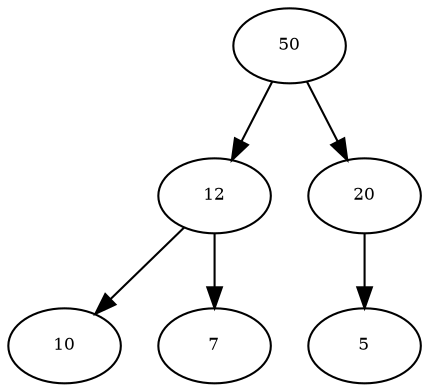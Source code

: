 digraph Heap {
    node [fontsize=8];
    edge [fontsize=8];
    graph [fontsize=8];
    "50" -> "12";
    "50" -> "20";
    "12" -> "10";
    "12" -> "7";
    "20" -> "5";
}
